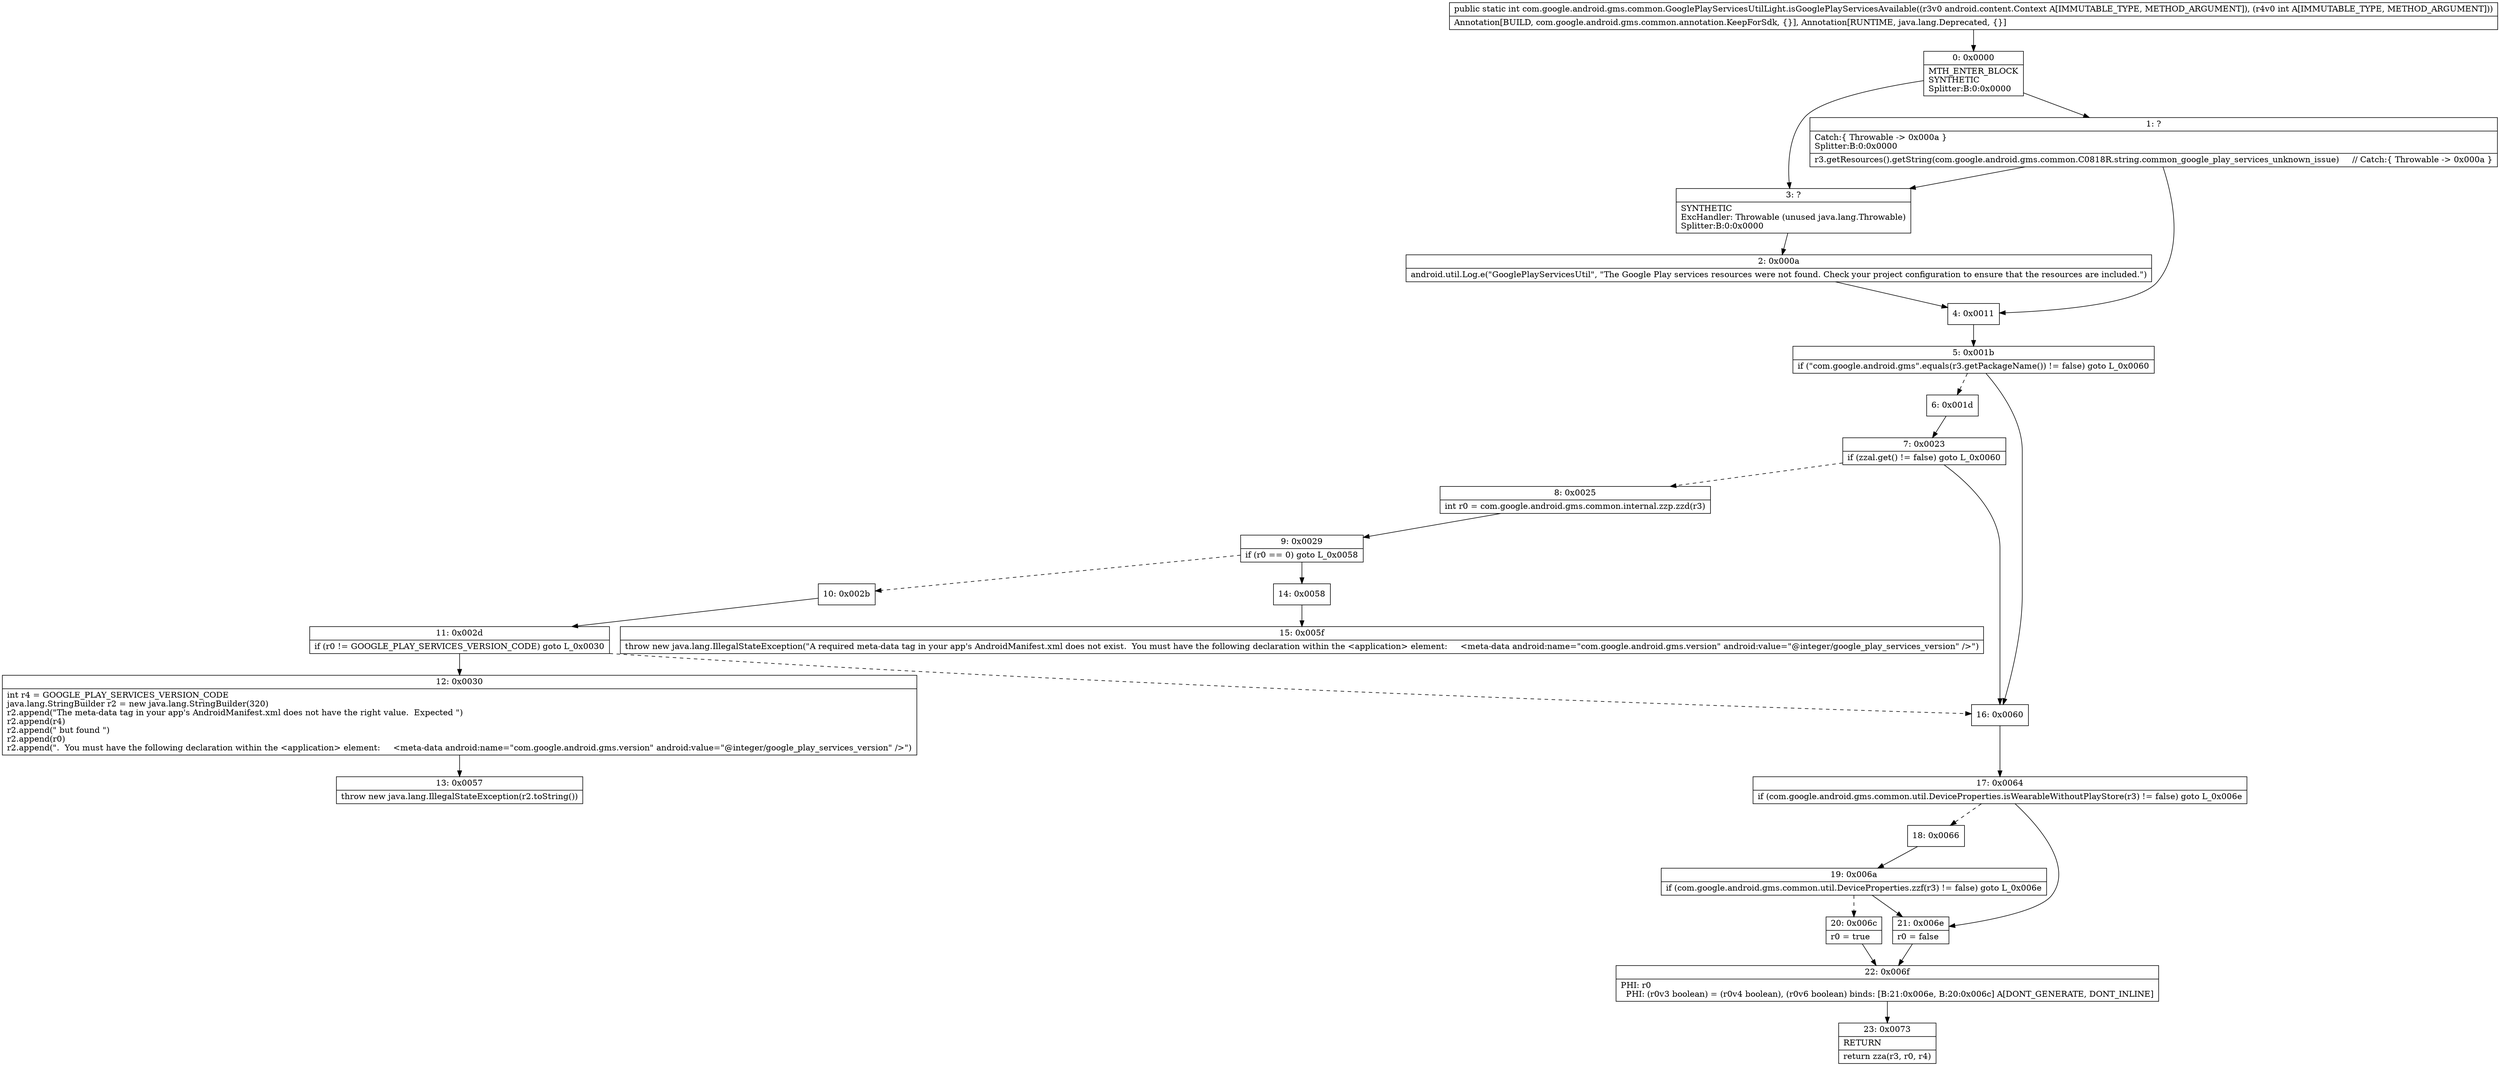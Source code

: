digraph "CFG forcom.google.android.gms.common.GooglePlayServicesUtilLight.isGooglePlayServicesAvailable(Landroid\/content\/Context;I)I" {
Node_0 [shape=record,label="{0\:\ 0x0000|MTH_ENTER_BLOCK\lSYNTHETIC\lSplitter:B:0:0x0000\l}"];
Node_1 [shape=record,label="{1\:\ ?|Catch:\{ Throwable \-\> 0x000a \}\lSplitter:B:0:0x0000\l|r3.getResources().getString(com.google.android.gms.common.C0818R.string.common_google_play_services_unknown_issue)     \/\/ Catch:\{ Throwable \-\> 0x000a \}\l}"];
Node_2 [shape=record,label="{2\:\ 0x000a|android.util.Log.e(\"GooglePlayServicesUtil\", \"The Google Play services resources were not found. Check your project configuration to ensure that the resources are included.\")\l}"];
Node_3 [shape=record,label="{3\:\ ?|SYNTHETIC\lExcHandler: Throwable (unused java.lang.Throwable)\lSplitter:B:0:0x0000\l}"];
Node_4 [shape=record,label="{4\:\ 0x0011}"];
Node_5 [shape=record,label="{5\:\ 0x001b|if (\"com.google.android.gms\".equals(r3.getPackageName()) != false) goto L_0x0060\l}"];
Node_6 [shape=record,label="{6\:\ 0x001d}"];
Node_7 [shape=record,label="{7\:\ 0x0023|if (zzal.get() != false) goto L_0x0060\l}"];
Node_8 [shape=record,label="{8\:\ 0x0025|int r0 = com.google.android.gms.common.internal.zzp.zzd(r3)\l}"];
Node_9 [shape=record,label="{9\:\ 0x0029|if (r0 == 0) goto L_0x0058\l}"];
Node_10 [shape=record,label="{10\:\ 0x002b}"];
Node_11 [shape=record,label="{11\:\ 0x002d|if (r0 != GOOGLE_PLAY_SERVICES_VERSION_CODE) goto L_0x0030\l}"];
Node_12 [shape=record,label="{12\:\ 0x0030|int r4 = GOOGLE_PLAY_SERVICES_VERSION_CODE\ljava.lang.StringBuilder r2 = new java.lang.StringBuilder(320)\lr2.append(\"The meta\-data tag in your app's AndroidManifest.xml does not have the right value.  Expected \")\lr2.append(r4)\lr2.append(\" but found \")\lr2.append(r0)\lr2.append(\".  You must have the following declaration within the \<application\> element:     \<meta\-data android:name=\"com.google.android.gms.version\" android:value=\"@integer\/google_play_services_version\" \/\>\")\l}"];
Node_13 [shape=record,label="{13\:\ 0x0057|throw new java.lang.IllegalStateException(r2.toString())\l}"];
Node_14 [shape=record,label="{14\:\ 0x0058}"];
Node_15 [shape=record,label="{15\:\ 0x005f|throw new java.lang.IllegalStateException(\"A required meta\-data tag in your app's AndroidManifest.xml does not exist.  You must have the following declaration within the \<application\> element:     \<meta\-data android:name=\"com.google.android.gms.version\" android:value=\"@integer\/google_play_services_version\" \/\>\")\l}"];
Node_16 [shape=record,label="{16\:\ 0x0060}"];
Node_17 [shape=record,label="{17\:\ 0x0064|if (com.google.android.gms.common.util.DeviceProperties.isWearableWithoutPlayStore(r3) != false) goto L_0x006e\l}"];
Node_18 [shape=record,label="{18\:\ 0x0066}"];
Node_19 [shape=record,label="{19\:\ 0x006a|if (com.google.android.gms.common.util.DeviceProperties.zzf(r3) != false) goto L_0x006e\l}"];
Node_20 [shape=record,label="{20\:\ 0x006c|r0 = true\l}"];
Node_21 [shape=record,label="{21\:\ 0x006e|r0 = false\l}"];
Node_22 [shape=record,label="{22\:\ 0x006f|PHI: r0 \l  PHI: (r0v3 boolean) = (r0v4 boolean), (r0v6 boolean) binds: [B:21:0x006e, B:20:0x006c] A[DONT_GENERATE, DONT_INLINE]\l}"];
Node_23 [shape=record,label="{23\:\ 0x0073|RETURN\l|return zza(r3, r0, r4)\l}"];
MethodNode[shape=record,label="{public static int com.google.android.gms.common.GooglePlayServicesUtilLight.isGooglePlayServicesAvailable((r3v0 android.content.Context A[IMMUTABLE_TYPE, METHOD_ARGUMENT]), (r4v0 int A[IMMUTABLE_TYPE, METHOD_ARGUMENT]))  | Annotation[BUILD, com.google.android.gms.common.annotation.KeepForSdk, \{\}], Annotation[RUNTIME, java.lang.Deprecated, \{\}]\l}"];
MethodNode -> Node_0;
Node_0 -> Node_1;
Node_0 -> Node_3;
Node_1 -> Node_3;
Node_1 -> Node_4;
Node_2 -> Node_4;
Node_3 -> Node_2;
Node_4 -> Node_5;
Node_5 -> Node_6[style=dashed];
Node_5 -> Node_16;
Node_6 -> Node_7;
Node_7 -> Node_8[style=dashed];
Node_7 -> Node_16;
Node_8 -> Node_9;
Node_9 -> Node_10[style=dashed];
Node_9 -> Node_14;
Node_10 -> Node_11;
Node_11 -> Node_12;
Node_11 -> Node_16[style=dashed];
Node_12 -> Node_13;
Node_14 -> Node_15;
Node_16 -> Node_17;
Node_17 -> Node_18[style=dashed];
Node_17 -> Node_21;
Node_18 -> Node_19;
Node_19 -> Node_20[style=dashed];
Node_19 -> Node_21;
Node_20 -> Node_22;
Node_21 -> Node_22;
Node_22 -> Node_23;
}

